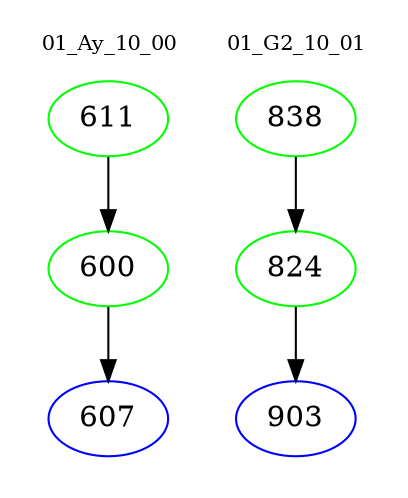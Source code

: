 digraph{
subgraph cluster_0 {
color = white
label = "01_Ay_10_00";
fontsize=10;
T0_611 [label="611", color="green"]
T0_611 -> T0_600 [color="black"]
T0_600 [label="600", color="green"]
T0_600 -> T0_607 [color="black"]
T0_607 [label="607", color="blue"]
}
subgraph cluster_1 {
color = white
label = "01_G2_10_01";
fontsize=10;
T1_838 [label="838", color="green"]
T1_838 -> T1_824 [color="black"]
T1_824 [label="824", color="green"]
T1_824 -> T1_903 [color="black"]
T1_903 [label="903", color="blue"]
}
}
